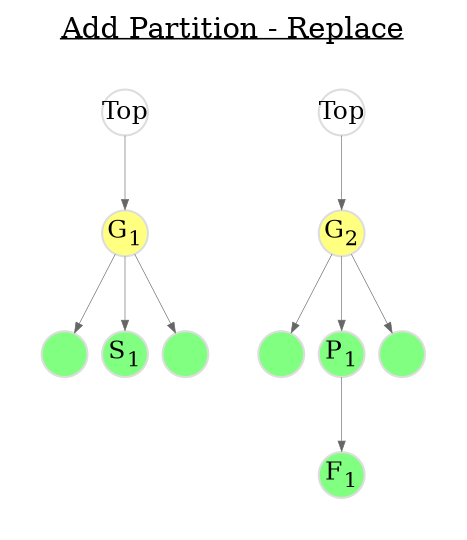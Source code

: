 digraph add {
	graph [
		rankdir="TB"
		bgcolor="white"
		color="white"
		nodesep="0.1"
		ranksep="0.5"
		labelloc="t"
		label=<<U>Add Partition - Replace</U>>
	];

	node [
		fontsize="12"
		style="solid"
		width="0.3"
		height="0.3"
		fixedsize="true"
		penwidth="1.0"
		color="#DDDDDD"
	];

	edge [
		penwidth="0.3"
		color="#666666"
		arrowsize="0.5"
	];


	subgraph cluster1 {
		color=transparent;
		labelloc="t"
		label=""

		a_Top [ label=<Top>                                              ];
		a_G1  [ label=<G<SUB>1</SUB>> style="filled" fillcolor="#ffff80" ];
		a_X1  [ label=<>              style="filled" fillcolor="#80ff80" ];
		a_S1  [ label=<S<SUB>1</SUB>> style="filled" fillcolor="#80ff80" ];
		a_X2  [ label=<>              style="filled" fillcolor="#80ff80" ];

		a_Top -> a_G1;
		a_G1 -> a_X1;
		a_G1 -> a_S1;
		a_G1 -> a_X2;
	}

	subgraph cluster2 {
		color=transparent;
		labelloc="t"
		label=""

		b_Top [ label=<Top>                                              ];
		b_G2  [ label=<G<SUB>2</SUB>> style="filled" fillcolor="#ffff80" ];
		b_X1  [ label=<>              style="filled" fillcolor="#80ff80" ];
		b_P1  [ label=<P<SUB>1</SUB>> style="filled" fillcolor="#80ff80" ];
		b_F1  [ label=<F<SUB>1</SUB>> style="filled" fillcolor="#80ff80" ];
		b_X2  [ label=<>              style="filled" fillcolor="#80ff80" ];

		b_Top -> b_G2;
		b_G2 -> b_X1;
		b_G2 -> b_P1;
		b_G2 -> b_X2;
		b_P1 -> b_F1;
	}
}


